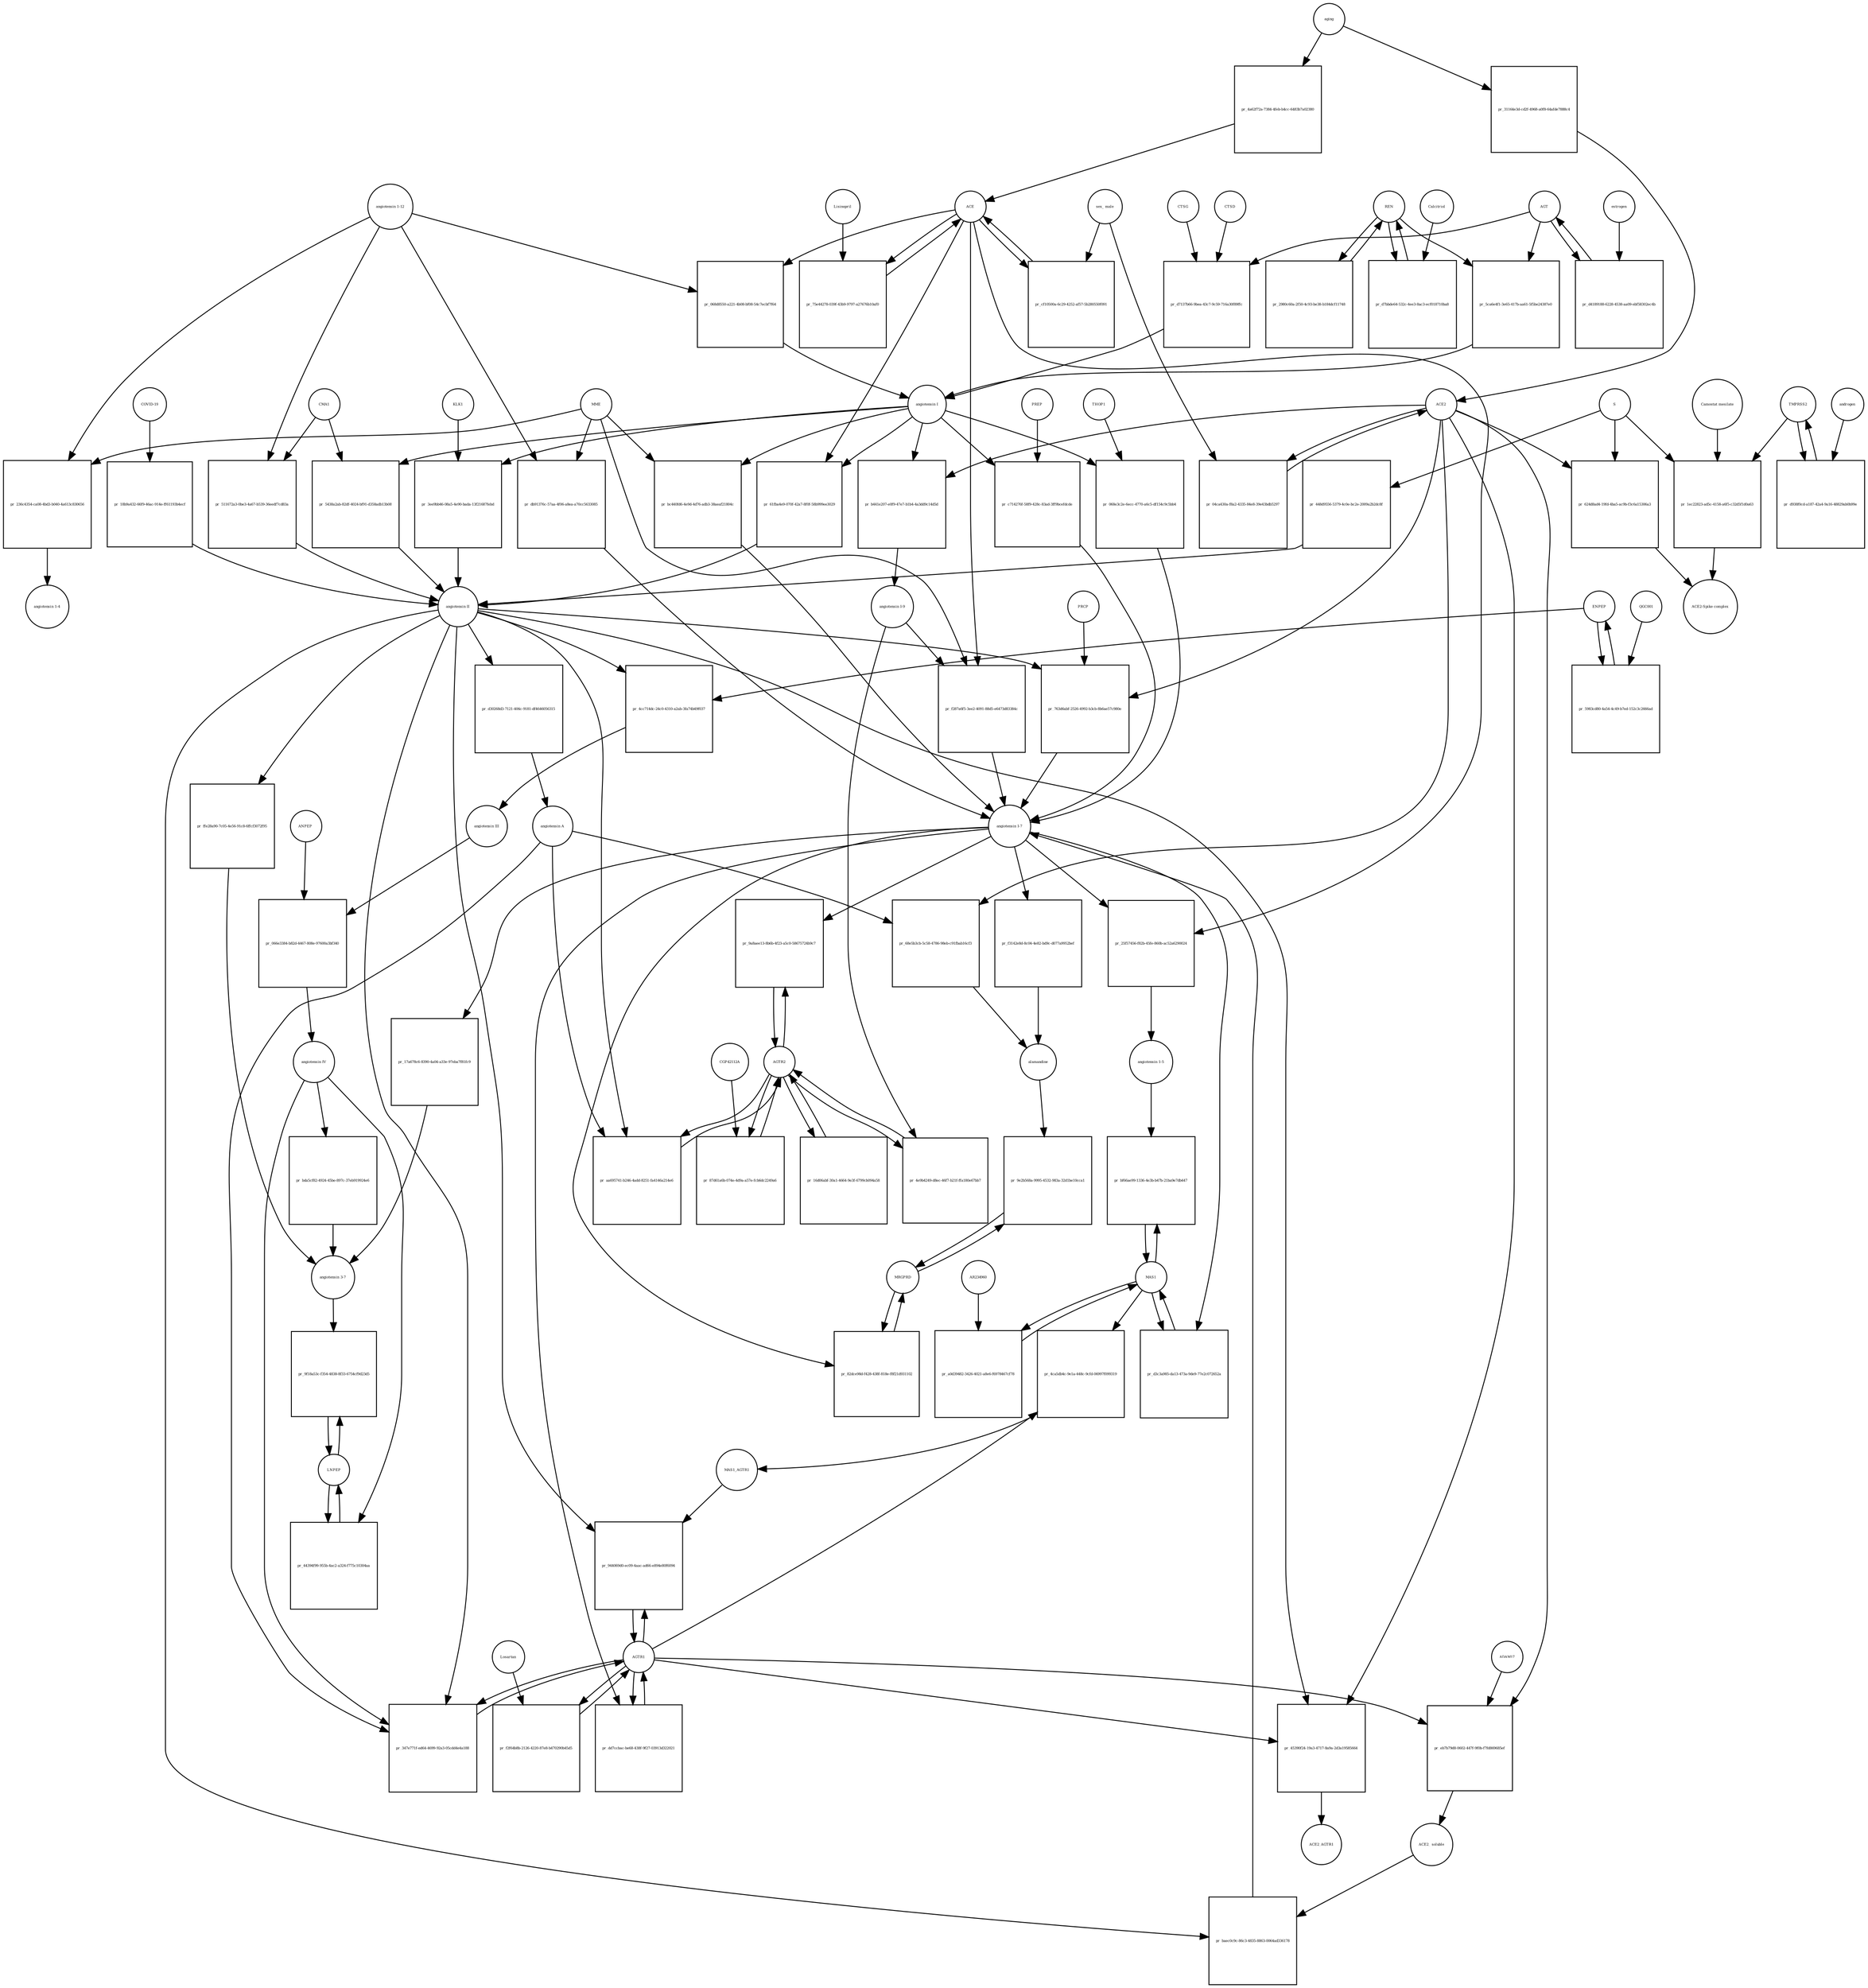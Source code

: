 strict digraph  {
"angiotensin I" [annotation="urn_miriam_obo.chebi_CHEBI%3A2718", bipartite=0, cls="simple chemical", fontsize=4, label="angiotensin I", shape=circle];
"pr_61fba4e9-070f-42a7-8f0f-58b999ee3029" [annotation="", bipartite=1, cls=process, fontsize=4, label="pr_61fba4e9-070f-42a7-8f0f-58b999ee3029", shape=square];
"angiotensin II" [annotation="urn_miriam_obo.chebi_CHEBI%3A2718", bipartite=0, cls="simple chemical", fontsize=4, label="angiotensin II", shape=circle];
ACE [annotation="urn_miriam_hgnc_HGNC%3A2707", bipartite=0, cls=macromolecule, fontsize=4, label=ACE, shape=circle];
"pr_b441e207-e0f9-47e7-b1b4-4a3dd9c14d5d" [annotation="", bipartite=1, cls=process, fontsize=4, label="pr_b441e207-e0f9-47e7-b1b4-4a3dd9c14d5d", shape=square];
"angiotensin I-9" [annotation="urn_miriam_obo.chebi_CHEBI%3A80128", bipartite=0, cls="simple chemical", fontsize=4, label="angiotensin I-9", shape=circle];
ACE2 [annotation="urn_miriam_hgnc_HGNC%3A13557", bipartite=0, cls=macromolecule, fontsize=4, label=ACE2, shape=circle];
"pr_f287a6f5-3ee2-4091-88d5-e6473d83384c" [annotation="", bipartite=1, cls=process, fontsize=4, label="pr_f287a6f5-3ee2-4091-88d5-e6473d83384c", shape=square];
"angiotensin I-7" [annotation="urn_miriam_obo.chebi_CHEBI%3A55438", bipartite=0, cls="simple chemical", fontsize=4, label="angiotensin I-7", shape=circle];
MME [annotation="urn_miriam_hgnc_HGNC%3A7154", bipartite=0, cls=macromolecule, fontsize=4, label=MME, shape=circle];
"pr_763d6abf-2526-4992-b3cb-8b6ae57c980e" [annotation="", bipartite=1, cls=process, fontsize=4, label="pr_763d6abf-2526-4992-b3cb-8b6ae57c980e", shape=square];
PRCP [annotation="urn_miriam_hgnc_HGNC%3A9344", bipartite=0, cls=macromolecule, fontsize=4, label=PRCP, shape=circle];
"pr_25f57456-f82b-45fe-860b-ac52a6290024" [annotation="", bipartite=1, cls=process, fontsize=4, label="pr_25f57456-f82b-45fe-860b-ac52a6290024", shape=square];
"angiotensin 1-5" [annotation="urn_miriam_obo.chebi_CHEBI%3A80129", bipartite=0, cls="simple chemical", fontsize=4, label="angiotensin 1-5", shape=circle];
REN [annotation="urn_miriam_hgnc_HGNC%3A9958", bipartite=0, cls=macromolecule, fontsize=4, label=REN, shape=circle];
"pr_d7bbde64-532c-4ee3-8ac3-ecf018710ba8" [annotation="", bipartite=1, cls="omitted process", fontsize=4, label="pr_d7bbde64-532c-4ee3-8ac3-ecf018710ba8", shape=square];
Calcitriol [annotation="urn_miriam_obo.chebi_CHEBI%3A17823", bipartite=0, cls="simple chemical", fontsize=4, label=Calcitriol, shape=circle];
AGT [annotation="urn_miriam_hgnc_HGNC%3A333", bipartite=0, cls=macromolecule, fontsize=4, label=AGT, shape=circle];
"pr_5ca6e4f1-3e65-417b-aa61-5f5be24387e0" [annotation="", bipartite=1, cls=process, fontsize=4, label="pr_5ca6e4f1-3e65-417b-aa61-5f5be24387e0", shape=square];
"pr_bc440fd6-4e9d-4d76-adb3-38aeaf21804c" [annotation="", bipartite=1, cls=process, fontsize=4, label="pr_bc440fd6-4e9d-4d76-adb3-38aeaf21804c", shape=square];
MAS1 [annotation="urn_miriam_hgnc_HGNC%3A6899", bipartite=0, cls=macromolecule, fontsize=4, label=MAS1, shape=circle];
"pr_bf66ae99-1336-4e3b-b47b-21ba9e7db447" [annotation="", bipartite=1, cls=process, fontsize=4, label="pr_bf66ae99-1336-4e3b-b47b-21ba9e7db447", shape=square];
"pr_f3142e8d-8c04-4e82-bd9c-d077a9952bef" [annotation="", bipartite=1, cls=process, fontsize=4, label="pr_f3142e8d-8c04-4e82-bd9c-d077a9952bef", shape=square];
alamandine [annotation="", bipartite=0, cls="simple chemical", fontsize=4, label=alamandine, shape=circle];
"pr_d30268d3-7121-406c-9181-df4646056315" [annotation="", bipartite=1, cls=process, fontsize=4, label="pr_d30268d3-7121-406c-9181-df4646056315", shape=square];
"angiotensin A" [annotation="urn_miriam_kegg.compound_C20970", bipartite=0, cls="simple chemical", fontsize=4, label="angiotensin A", shape=circle];
"pr_68e5b3cb-5c58-4786-98eb-c91fbab16cf3" [annotation="", bipartite=1, cls=process, fontsize=4, label="pr_68e5b3cb-5c58-4786-98eb-c91fbab16cf3", shape=square];
"pr_4cc714dc-24c0-4310-a2ab-3fa74b49f037" [annotation="", bipartite=1, cls=process, fontsize=4, label="pr_4cc714dc-24c0-4310-a2ab-3fa74b49f037", shape=square];
"angiotensin III" [annotation="urn_miriam_obo.chebi_CHEBI%3A89666", bipartite=0, cls="simple chemical", fontsize=4, label="angiotensin III", shape=circle];
ENPEP [annotation="", bipartite=0, cls=macromolecule, fontsize=4, label=ENPEP, shape=circle];
"pr_066e3384-b82d-4467-808e-97600a3bf340" [annotation="", bipartite=1, cls=process, fontsize=4, label="pr_066e3384-b82d-4467-808e-97600a3bf340", shape=square];
"angiotensin IV" [annotation="urn_miriam_pubmed_32333398|urn_miriam_obo.chebi_CHEBI%3A80127", bipartite=0, cls="simple chemical", fontsize=4, label="angiotensin IV", shape=circle];
"ANPEP " [annotation="urn_miriam_hgnc_HGNC%3A500", bipartite=0, cls=macromolecule, fontsize=4, label="ANPEP ", shape=circle];
AGTR2 [annotation="urn_miriam_hgnc_HGNC%3A338", bipartite=0, cls=macromolecule, fontsize=4, label=AGTR2, shape=circle];
"pr_87d61a6b-074e-4d9a-a57e-fcb6dc2249a6" [annotation="", bipartite=1, cls=process, fontsize=4, label="pr_87d61a6b-074e-4d9a-a57e-fcb6dc2249a6", shape=square];
CGP42112A [annotation="urn_miriam_obo.chebi_CHEBI%3A147302", bipartite=0, cls="simple chemical", fontsize=4, label=CGP42112A, shape=circle];
"pr_2980c60a-2f50-4c93-be38-b184dcf11748" [annotation="", bipartite=1, cls=process, fontsize=4, label="pr_2980c60a-2f50-4c93-be38-b184dcf11748", shape=square];
"pr_eb7b79d8-0602-447f-9f0b-f7fd869685ef" [annotation="", bipartite=1, cls=process, fontsize=4, label="pr_eb7b79d8-0602-447f-9f0b-f7fd869685ef", shape=square];
"ACE2_ soluble" [annotation="urn_miriam_hgnc.symbol_ACE2", bipartite=0, cls=macromolecule, fontsize=4, label="ACE2_ soluble", shape=circle];
ADAM17 [annotation="urn_miriam_hgnc_HGNC%3A195", bipartite=0, cls=macromolecule, fontsize=4, label=ADAM17, shape=circle];
AGTR1 [annotation="urn_miriam_hgnc_HGNC%3A336", bipartite=0, cls=macromolecule, fontsize=4, label=AGTR1, shape=circle];
"pr_aa695741-b246-4add-8251-fa4146a214e6" [annotation="", bipartite=1, cls=process, fontsize=4, label="pr_aa695741-b246-4add-8251-fa4146a214e6", shape=square];
"pr_31164e3d-cd2f-4968-a0f8-64afde7888c4" [annotation="", bipartite=1, cls=process, fontsize=4, label="pr_31164e3d-cd2f-4968-a0f8-64afde7888c4", shape=square];
aging [annotation="urn_miriam_obo.go_GO%3A0007568", bipartite=0, cls=phenotype, fontsize=4, label=aging, shape=circle];
MRGPRD [annotation="urn_miriam_hgnc_HGNC%3A29626", bipartite=0, cls=macromolecule, fontsize=4, label=MRGPRD, shape=circle];
"pr_9e2b568a-9995-4532-983a-32d1be10cca1" [annotation="", bipartite=1, cls=process, fontsize=4, label="pr_9e2b568a-9995-4532-983a-32d1be10cca1", shape=square];
"pr_baec0c9c-86c3-4835-8863-0064ad336178" [annotation="", bipartite=1, cls=process, fontsize=4, label="pr_baec0c9c-86c3-4835-8863-0064ad336178", shape=square];
"pr_4a62f72a-7384-4feb-b4cc-6483b7a02380" [annotation="", bipartite=1, cls=process, fontsize=4, label="pr_4a62f72a-7384-4feb-b4cc-6483b7a02380", shape=square];
"pr_04ca430a-f8a2-4335-84e8-39e43bdb5297" [annotation="", bipartite=1, cls=process, fontsize=4, label="pr_04ca430a-f8a2-4335-84e8-39e43bdb5297", shape=square];
"sex_ male" [annotation=urn_miriam_mesh_D008297, bipartite=0, cls=phenotype, fontsize=4, label="sex_ male", shape=circle];
"pr_448d9556-5379-4c0e-bc2e-2009a2b2dc8f" [annotation="", bipartite=1, cls=process, fontsize=4, label="pr_448d9556-5379-4c0e-bc2e-2009a2b2dc8f", shape=square];
S [annotation="urn_miriam_uniprot_P0DTC2|urn_miriam_uniprot_P59594", bipartite=0, cls=macromolecule, fontsize=4, label=S, shape=circle];
"pr_cf10500a-6c29-4252-af57-5b280550f091" [annotation="", bipartite=1, cls=process, fontsize=4, label="pr_cf10500a-6c29-4252-af57-5b280550f091", shape=square];
"pr_347e771f-ed64-4699-92a3-05cdd4e4a188" [annotation="", bipartite=1, cls=process, fontsize=4, label="pr_347e771f-ed64-4699-92a3-05cdd4e4a188", shape=square];
"pr_45390f24-19a3-4717-8a9a-2d3a19585664" [annotation="", bipartite=1, cls=process, fontsize=4, label="pr_45390f24-19a3-4717-8a9a-2d3a19585664", shape=square];
ACE2_AGTR1 [annotation=urn_miriam_pubmed_25225202, bipartite=0, cls=complex, fontsize=4, label=ACE2_AGTR1, shape=circle];
"pr_624d8ad4-19fd-4ba5-ac9b-f3c6a15306a3" [annotation="", bipartite=1, cls=process, fontsize=4, label="pr_624d8ad4-19fd-4ba5-ac9b-f3c6a15306a3", shape=square];
"ACE2-Spike complex" [annotation=urn_miriam_pubmed_32275855, bipartite=0, cls=complex, fontsize=4, label="ACE2-Spike complex", shape=circle];
"pr_18b9a432-66f9-46ac-914e-ff61193b4ecf" [annotation="", bipartite=1, cls=process, fontsize=4, label="pr_18b9a432-66f9-46ac-914e-ff61193b4ecf", shape=square];
"COVID-19" [annotation="urn_miriam_taxonomy_2697049|urn_miriam_mesh_C000657245", bipartite=0, cls=phenotype, fontsize=4, label="COVID-19", shape=circle];
"angiotensin 1-12" [annotation=urn_miriam_pubmed_27465904, bipartite=0, cls="simple chemical", fontsize=4, label="angiotensin 1-12", shape=circle];
"pr_511672a3-0be3-4a67-b539-36eedf7cd83a" [annotation="", bipartite=1, cls=process, fontsize=4, label="pr_511672a3-0be3-4a67-b539-36eedf7cd83a", shape=square];
CMA1 [annotation="urn_miriam_hgnc_HGNC%3A2097", bipartite=0, cls=macromolecule, fontsize=4, label=CMA1, shape=circle];
TMPRSS2 [annotation="urn_miriam_hgnc_HGNC%3A11876", bipartite=0, cls=macromolecule, fontsize=4, label=TMPRSS2, shape=circle];
"pr_d938f0cd-a187-42a4-9a16-48829ab0b99e" [annotation="", bipartite=1, cls="omitted process", fontsize=4, label="pr_d938f0cd-a187-42a4-9a16-48829ab0b99e", shape=square];
androgen [annotation="urn_miriam_obo.chebi_CHEBI%3A50113", bipartite=0, cls="simple chemical", fontsize=4, label=androgen, shape=circle];
"pr_d4189188-6228-4538-aa09-ebf58302ec4b" [annotation="", bipartite=1, cls="omitted process", fontsize=4, label="pr_d4189188-6228-4538-aa09-ebf58302ec4b", shape=square];
estrogen [annotation="urn_miriam_obo.chebi_CHEBI%3A50114", bipartite=0, cls="simple chemical", fontsize=4, label=estrogen, shape=circle];
"pr_236c4354-ca08-4bd3-b040-4a613c830656" [annotation="", bipartite=1, cls=process, fontsize=4, label="pr_236c4354-ca08-4bd3-b040-4a613c830656", shape=square];
"angiotensin 1-4" [annotation=urn_miriam_pubmed_22490446, bipartite=0, cls="simple chemical", fontsize=4, label="angiotensin 1-4", shape=circle];
"pr_4ca5db4c-9e1a-448c-9cfd-06997f099319" [annotation="", bipartite=1, cls=process, fontsize=4, label="pr_4ca5db4c-9e1a-448c-9cfd-06997f099319", shape=square];
MAS1_AGTR1 [annotation=urn_miriam_pubmed_15809376, bipartite=0, cls=complex, fontsize=4, label=MAS1_AGTR1, shape=circle];
"pr_944069d0-ec09-4aac-ad66-e894e80f6094" [annotation="", bipartite=1, cls=process, fontsize=4, label="pr_944069d0-ec09-4aac-ad66-e894e80f6094", shape=square];
"pr_75e44278-039f-43b9-9797-a27676b10af0" [annotation="", bipartite=1, cls=process, fontsize=4, label="pr_75e44278-039f-43b9-9797-a27676b10af0", shape=square];
Lisinopril [annotation="urn_miriam_obo.chebi_CHEBI%3A43755", bipartite=0, cls="simple chemical", fontsize=4, label=Lisinopril, shape=circle];
"pr_068d8550-a221-4b08-bf08-54c7ecbf7f64" [annotation="", bipartite=1, cls=process, fontsize=4, label="pr_068d8550-a221-4b08-bf08-54c7ecbf7f64", shape=square];
LNPEP [annotation="urn_miriam_hgnc_HGNC%3A6656", bipartite=0, cls=macromolecule, fontsize=4, label=LNPEP, shape=circle];
"pr_44394f99-955b-4ac2-a324-f775c10304aa" [annotation="", bipartite=1, cls=process, fontsize=4, label="pr_44394f99-955b-4ac2-a324-f775c10304aa", shape=square];
"pr_db91376c-57aa-4f06-a8ea-a70cc5633085" [annotation="", bipartite=1, cls=process, fontsize=4, label="pr_db91376c-57aa-4f06-a8ea-a70cc5633085", shape=square];
"pr_a0d39482-3426-4021-a8e6-f6978467cf78" [annotation="", bipartite=1, cls=process, fontsize=4, label="pr_a0d39482-3426-4021-a8e6-f6978467cf78", shape=square];
AR234960 [annotation="urn_miriam_pubchem.compound_146025955", bipartite=0, cls="simple chemical", fontsize=4, label=AR234960, shape=circle];
"pr_5983cd80-4a54-4c49-b7ed-152c3c2666ad" [annotation="", bipartite=1, cls=process, fontsize=4, label="pr_5983cd80-4a54-4c49-b7ed-152c3c2666ad", shape=square];
QGC001 [annotation=urn_miriam_pubmed_24337978, bipartite=0, cls="simple chemical", fontsize=4, label=QGC001, shape=circle];
"pr_d7137b66-9bea-43c7-9c59-716a30f89ffc" [annotation="", bipartite=1, cls=process, fontsize=4, label="pr_d7137b66-9bea-43c7-9c59-716a30f89ffc", shape=square];
CTSD [annotation="urn_miriam_hgnc_HGNC%3A2529", bipartite=0, cls=macromolecule, fontsize=4, label=CTSD, shape=circle];
CTSG [annotation="urn_miriam_hgnc_HGNC%3A2532", bipartite=0, cls=macromolecule, fontsize=4, label=CTSG, shape=circle];
"pr_5438a2ab-82df-4024-bf91-d358adb13b08" [annotation="", bipartite=1, cls=process, fontsize=4, label="pr_5438a2ab-82df-4024-bf91-d358adb13b08", shape=square];
"pr_3ee9bb46-08a5-4e90-bada-13f21687febd" [annotation="", bipartite=1, cls=process, fontsize=4, label="pr_3ee9bb46-08a5-4e90-bada-13f21687febd", shape=square];
KLK1 [annotation="urn_miriam_hgnc_HGNC%3A6357|urn_miriam_pubmed_6555043", bipartite=0, cls=macromolecule, fontsize=4, label=KLK1, shape=circle];
"pr_068e3c2e-6ecc-4770-a6c5-df154c9c5bb4" [annotation="", bipartite=1, cls=process, fontsize=4, label="pr_068e3c2e-6ecc-4770-a6c5-df154c9c5bb4", shape=square];
THOP1 [annotation="urn_miriam_hgnc_HGNC%3A11793", bipartite=0, cls=macromolecule, fontsize=4, label=THOP1, shape=circle];
"pr_c714276f-58f9-428c-83ad-3ff9bcefdcde" [annotation="", bipartite=1, cls=process, fontsize=4, label="pr_c714276f-58f9-428c-83ad-3ff9bcefdcde", shape=square];
PREP [annotation="urn_miriam_hgnc_HGNC%3A9358", bipartite=0, cls=macromolecule, fontsize=4, label=PREP, shape=circle];
"pr_f2f64b8b-2126-4220-87e8-b470290b45d5" [annotation="", bipartite=1, cls=process, fontsize=4, label="pr_f2f64b8b-2126-4220-87e8-b470290b45d5", shape=square];
Losartan [annotation="urn_miriam_obo.chebi_CHEBI%3A6541", bipartite=0, cls="simple chemical", fontsize=4, label=Losartan, shape=circle];
"pr_dd7ccbac-be68-438f-9f27-03913d322021" [annotation="", bipartite=1, cls=process, fontsize=4, label="pr_dd7ccbac-be68-438f-9f27-03913d322021", shape=square];
"pr_16d06abf-30a1-4664-9e3f-6799cb094a58" [annotation="", bipartite=1, cls=process, fontsize=4, label="pr_16d06abf-30a1-4664-9e3f-6799cb094a58", shape=square];
"pr_9a8aee13-8b6b-4f23-a5c0-58675724b9c7" [annotation="", bipartite=1, cls=process, fontsize=4, label="pr_9a8aee13-8b6b-4f23-a5c0-58675724b9c7", shape=square];
"pr_4e9b4249-d8ec-46f7-b21f-ffa180e67bb7" [annotation="", bipartite=1, cls=process, fontsize=4, label="pr_4e9b4249-d8ec-46f7-b21f-ffa180e67bb7", shape=square];
"pr_d3c3a985-da13-473a-9de9-77e2c072652a" [annotation="", bipartite=1, cls=process, fontsize=4, label="pr_d3c3a985-da13-473a-9de9-77e2c072652a", shape=square];
"pr_82dce98d-f428-438f-818e-f8f21d931102" [annotation="", bipartite=1, cls=process, fontsize=4, label="pr_82dce98d-f428-438f-818e-f8f21d931102", shape=square];
"pr_17a678c6-8390-4a04-a33e-97eba7f81fc9" [annotation="", bipartite=1, cls=process, fontsize=4, label="pr_17a678c6-8390-4a04-a33e-97eba7f81fc9", shape=square];
"angiotensin 3-7" [annotation=urn_miriam_pubmed_30934934, bipartite=0, cls="simple chemical", fontsize=4, label="angiotensin 3-7", shape=circle];
"pr_ffe28a90-7c05-4e56-91c8-6ffcf3072f95" [annotation="", bipartite=1, cls=process, fontsize=4, label="pr_ffe28a90-7c05-4e56-91c8-6ffcf3072f95", shape=square];
"pr_bda5cf82-4924-45be-897c-37eb919924e6" [annotation="", bipartite=1, cls=process, fontsize=4, label="pr_bda5cf82-4924-45be-897c-37eb919924e6", shape=square];
"pr_1ec22823-ad5c-4158-a6f5-c32d5f1d0a63" [annotation="", bipartite=1, cls="omitted process", fontsize=4, label="pr_1ec22823-ad5c-4158-a6f5-c32d5f1d0a63", shape=square];
"Camostat mesilate" [annotation="urn_miriam_obo.chebi_CHEBI%3A135632", bipartite=0, cls="simple chemical", fontsize=4, label="Camostat mesilate", shape=circle];
"pr_9f18a53c-f354-4838-8f33-6754cf9d23d5" [annotation="", bipartite=1, cls=process, fontsize=4, label="pr_9f18a53c-f354-4838-8f33-6754cf9d23d5", shape=square];
"angiotensin I" -> "pr_61fba4e9-070f-42a7-8f0f-58b999ee3029"  [annotation="", interaction_type=consumption];
"angiotensin I" -> "pr_b441e207-e0f9-47e7-b1b4-4a3dd9c14d5d"  [annotation="", interaction_type=consumption];
"angiotensin I" -> "pr_bc440fd6-4e9d-4d76-adb3-38aeaf21804c"  [annotation="", interaction_type=consumption];
"angiotensin I" -> "pr_5438a2ab-82df-4024-bf91-d358adb13b08"  [annotation="", interaction_type=consumption];
"angiotensin I" -> "pr_3ee9bb46-08a5-4e90-bada-13f21687febd"  [annotation="", interaction_type=consumption];
"angiotensin I" -> "pr_068e3c2e-6ecc-4770-a6c5-df154c9c5bb4"  [annotation="", interaction_type=consumption];
"angiotensin I" -> "pr_c714276f-58f9-428c-83ad-3ff9bcefdcde"  [annotation="", interaction_type=consumption];
"pr_61fba4e9-070f-42a7-8f0f-58b999ee3029" -> "angiotensin II"  [annotation="", interaction_type=production];
"angiotensin II" -> "pr_763d6abf-2526-4992-b3cb-8b6ae57c980e"  [annotation="", interaction_type=consumption];
"angiotensin II" -> "pr_d30268d3-7121-406c-9181-df4646056315"  [annotation="", interaction_type=consumption];
"angiotensin II" -> "pr_4cc714dc-24c0-4310-a2ab-3fa74b49f037"  [annotation="", interaction_type=consumption];
"angiotensin II" -> "pr_aa695741-b246-4add-8251-fa4146a214e6"  [annotation="urn_miriam_pubmed_17630322|urn_miriam_taxonomy_9606|urn_miriam_pubmed_17138938", interaction_type=stimulation];
"angiotensin II" -> "pr_baec0c9c-86c3-4835-8863-0064ad336178"  [annotation="", interaction_type=consumption];
"angiotensin II" -> "pr_347e771f-ed64-4699-92a3-05cdd4e4a188"  [annotation="urn_miriam_pubmed_17630322|urn_miriam_taxonomy_40674|urn_miriam_pubmed_26497614|urn_miriam_pubmed_32333398|urn_miriam_pubmed_17138938", interaction_type=stimulation];
"angiotensin II" -> "pr_45390f24-19a3-4717-8a9a-2d3a19585664"  [annotation="urn_miriam_pubmed_25225202|urn_miriam_taxonomy_40674", interaction_type=inhibition];
"angiotensin II" -> "pr_944069d0-ec09-4aac-ad66-e894e80f6094"  [annotation="urn_miriam_pubmed_15809376|urn_miriam_taxonomy_40674", interaction_type=stimulation];
"angiotensin II" -> "pr_ffe28a90-7c05-4e56-91c8-6ffcf3072f95"  [annotation="", interaction_type=consumption];
ACE -> "pr_61fba4e9-070f-42a7-8f0f-58b999ee3029"  [annotation="urn_miriam_taxonomy_9606|urn_miriam_pubmed_190881|urn_miriam_pubmed_10969042", interaction_type=catalysis];
ACE -> "pr_f287a6f5-3ee2-4091-88d5-e6473d83384c"  [annotation="urn_miriam_pubmed_15283675|urn_miriam_taxonomy_9606", interaction_type=catalysis];
ACE -> "pr_25f57456-f82b-45fe-860b-ac52a6290024"  [annotation="urn_miriam_pubmed_10969042|urn_miriam_taxonomy_9606", interaction_type=catalysis];
ACE -> "pr_cf10500a-6c29-4252-af57-5b280550f091"  [annotation="", interaction_type=consumption];
ACE -> "pr_75e44278-039f-43b9-9797-a27676b10af0"  [annotation="", interaction_type=consumption];
ACE -> "pr_068d8550-a221-4b08-bf08-54c7ecbf7f64"  [annotation="urn_miriam_pubmed_22490446|urn_miriam_taxonomy_10116", interaction_type=catalysis];
"pr_b441e207-e0f9-47e7-b1b4-4a3dd9c14d5d" -> "angiotensin I-9"  [annotation="", interaction_type=production];
"angiotensin I-9" -> "pr_f287a6f5-3ee2-4091-88d5-e6473d83384c"  [annotation="", interaction_type=consumption];
"angiotensin I-9" -> "pr_4e9b4249-d8ec-46f7-b21f-ffa180e67bb7"  [annotation="urn_miriam_pubmed_30048754|urn_miriam_taxonomy_10116", interaction_type=stimulation];
ACE2 -> "pr_b441e207-e0f9-47e7-b1b4-4a3dd9c14d5d"  [annotation="urn_miriam_pubmed_10969042|urn_miriam_taxonomy_9606", interaction_type=catalysis];
ACE2 -> "pr_763d6abf-2526-4992-b3cb-8b6ae57c980e"  [annotation="urn_miriam_taxonomy_10090|urn_miriam_pubmed_23392115", interaction_type=catalysis];
ACE2 -> "pr_68e5b3cb-5c58-4786-98eb-c91fbab16cf3"  [annotation="urn_miriam_pubmed_23446738|urn_miriam_taxonomy_9606", interaction_type=catalysis];
ACE2 -> "pr_eb7b79d8-0602-447f-9f0b-f7fd869685ef"  [annotation="", interaction_type=consumption];
ACE2 -> "pr_04ca430a-f8a2-4335-84e8-39e43bdb5297"  [annotation="", interaction_type=consumption];
ACE2 -> "pr_45390f24-19a3-4717-8a9a-2d3a19585664"  [annotation="", interaction_type=consumption];
ACE2 -> "pr_624d8ad4-19fd-4ba5-ac9b-f3c6a15306a3"  [annotation="", interaction_type=consumption];
"pr_f287a6f5-3ee2-4091-88d5-e6473d83384c" -> "angiotensin I-7"  [annotation="", interaction_type=production];
"angiotensin I-7" -> "pr_25f57456-f82b-45fe-860b-ac52a6290024"  [annotation="", interaction_type=consumption];
"angiotensin I-7" -> "pr_f3142e8d-8c04-4e82-bd9c-d077a9952bef"  [annotation="", interaction_type=consumption];
"angiotensin I-7" -> "pr_dd7ccbac-be68-438f-9f27-03913d322021"  [annotation="urn_miriam_pubmed_29928987|urn_miriam_taxonomy_9606", interaction_type=inhibition];
"angiotensin I-7" -> "pr_9a8aee13-8b6b-4f23-a5c0-58675724b9c7"  [annotation="urn_miriam_pubmed_15767466|urn_miriam_taxonomy_10116", interaction_type=stimulation];
"angiotensin I-7" -> "pr_d3c3a985-da13-473a-9de9-77e2c072652a"  [annotation="urn_miriam_pubmed_27217404|urn_miriam_taxonomy_9606", interaction_type=stimulation];
"angiotensin I-7" -> "pr_82dce98d-f428-438f-818e-f8f21d931102"  [annotation="urn_miriam_pubmed_27217404|urn_miriam_taxonomy_9606", interaction_type=stimulation];
"angiotensin I-7" -> "pr_17a678c6-8390-4a04-a33e-97eba7f81fc9"  [annotation="", interaction_type=consumption];
MME -> "pr_f287a6f5-3ee2-4091-88d5-e6473d83384c"  [annotation="urn_miriam_pubmed_15283675|urn_miriam_taxonomy_9606", interaction_type=catalysis];
MME -> "pr_bc440fd6-4e9d-4d76-adb3-38aeaf21804c"  [annotation="urn_miriam_taxonomy_9606|urn_miriam_pubmed_15283675", interaction_type=catalysis];
MME -> "pr_236c4354-ca08-4bd3-b040-4a613c830656"  [annotation="urn_miriam_pubmed_22490446|urn_miriam_taxonomy_10116", interaction_type=catalysis];
MME -> "pr_db91376c-57aa-4f06-a8ea-a70cc5633085"  [annotation="urn_miriam_pubmed_22490446|urn_miriam_taxonomy_10116", interaction_type=catalysis];
"pr_763d6abf-2526-4992-b3cb-8b6ae57c980e" -> "angiotensin I-7"  [annotation="", interaction_type=production];
PRCP -> "pr_763d6abf-2526-4992-b3cb-8b6ae57c980e"  [annotation="urn_miriam_taxonomy_10090|urn_miriam_pubmed_23392115", interaction_type=catalysis];
"pr_25f57456-f82b-45fe-860b-ac52a6290024" -> "angiotensin 1-5"  [annotation="", interaction_type=production];
"angiotensin 1-5" -> "pr_bf66ae99-1336-4e3b-b47b-21ba9e7db447"  [annotation="urn_miriam_pubmed_27660028|urn_miriam_taxonomy_10116|urn_miriam_taxonomy_9606|urn_miriam_pubmed_27217404", interaction_type=stimulation];
REN -> "pr_d7bbde64-532c-4ee3-8ac3-ecf018710ba8"  [annotation="", interaction_type=consumption];
REN -> "pr_5ca6e4f1-3e65-417b-aa61-5f5be24387e0"  [annotation="urn_miriam_pubmed_10585461|urn_miriam_pubmed_30934934|urn_miriam_pubmed_6172448|urn_miriam_taxonomy_9606", interaction_type=catalysis];
REN -> "pr_2980c60a-2f50-4c93-be38-b184dcf11748"  [annotation="", interaction_type=consumption];
"pr_d7bbde64-532c-4ee3-8ac3-ecf018710ba8" -> REN  [annotation="", interaction_type=production];
Calcitriol -> "pr_d7bbde64-532c-4ee3-8ac3-ecf018710ba8"  [annotation="", interaction_type=inhibition];
AGT -> "pr_5ca6e4f1-3e65-417b-aa61-5f5be24387e0"  [annotation="", interaction_type=consumption];
AGT -> "pr_d4189188-6228-4538-aa09-ebf58302ec4b"  [annotation="", interaction_type=consumption];
AGT -> "pr_d7137b66-9bea-43c7-9c59-716a30f89ffc"  [annotation="", interaction_type=consumption];
"pr_5ca6e4f1-3e65-417b-aa61-5f5be24387e0" -> "angiotensin I"  [annotation="", interaction_type=production];
"pr_bc440fd6-4e9d-4d76-adb3-38aeaf21804c" -> "angiotensin I-7"  [annotation="", interaction_type=production];
MAS1 -> "pr_bf66ae99-1336-4e3b-b47b-21ba9e7db447"  [annotation="", interaction_type=consumption];
MAS1 -> "pr_4ca5db4c-9e1a-448c-9cfd-06997f099319"  [annotation="", interaction_type=consumption];
MAS1 -> "pr_a0d39482-3426-4021-a8e6-f6978467cf78"  [annotation="", interaction_type=consumption];
MAS1 -> "pr_d3c3a985-da13-473a-9de9-77e2c072652a"  [annotation="", interaction_type=consumption];
"pr_bf66ae99-1336-4e3b-b47b-21ba9e7db447" -> MAS1  [annotation="", interaction_type=production];
"pr_f3142e8d-8c04-4e82-bd9c-d077a9952bef" -> alamandine  [annotation="", interaction_type=production];
alamandine -> "pr_9e2b568a-9995-4532-983a-32d1be10cca1"  [annotation="urn_miriam_pubmed_23446738|urn_miriam_taxonomy_9606", interaction_type=stimulation];
"pr_d30268d3-7121-406c-9181-df4646056315" -> "angiotensin A"  [annotation="", interaction_type=production];
"angiotensin A" -> "pr_68e5b3cb-5c58-4786-98eb-c91fbab16cf3"  [annotation="", interaction_type=consumption];
"angiotensin A" -> "pr_aa695741-b246-4add-8251-fa4146a214e6"  [annotation="urn_miriam_pubmed_17630322|urn_miriam_taxonomy_9606|urn_miriam_pubmed_17138938", interaction_type=stimulation];
"angiotensin A" -> "pr_347e771f-ed64-4699-92a3-05cdd4e4a188"  [annotation="urn_miriam_pubmed_17630322|urn_miriam_taxonomy_40674|urn_miriam_pubmed_26497614|urn_miriam_pubmed_32333398|urn_miriam_pubmed_17138938", interaction_type=stimulation];
"pr_68e5b3cb-5c58-4786-98eb-c91fbab16cf3" -> alamandine  [annotation="", interaction_type=production];
"pr_4cc714dc-24c0-4310-a2ab-3fa74b49f037" -> "angiotensin III"  [annotation="", interaction_type=production];
"angiotensin III" -> "pr_066e3384-b82d-4467-808e-97600a3bf340"  [annotation="", interaction_type=consumption];
ENPEP -> "pr_4cc714dc-24c0-4310-a2ab-3fa74b49f037"  [annotation="urn_miriam_pubmed_8876246|urn_miriam_taxonomy_10090", interaction_type=catalysis];
ENPEP -> "pr_5983cd80-4a54-4c49-b7ed-152c3c2666ad"  [annotation="", interaction_type=consumption];
"pr_066e3384-b82d-4467-808e-97600a3bf340" -> "angiotensin IV"  [annotation="", interaction_type=production];
"angiotensin IV" -> "pr_347e771f-ed64-4699-92a3-05cdd4e4a188"  [annotation="urn_miriam_pubmed_17630322|urn_miriam_taxonomy_40674|urn_miriam_pubmed_26497614|urn_miriam_pubmed_32333398|urn_miriam_pubmed_17138938", interaction_type=stimulation];
"angiotensin IV" -> "pr_44394f99-955b-4ac2-a324-f775c10304aa"  [annotation="urn_miriam_pubmed_11707427|urn_miriam_taxonomy_10090", interaction_type=stimulation];
"angiotensin IV" -> "pr_bda5cf82-4924-45be-897c-37eb919924e6"  [annotation="", interaction_type=consumption];
"ANPEP " -> "pr_066e3384-b82d-4467-808e-97600a3bf340"  [annotation="urn_miriam_pubmed_8876246|urn_miriam_taxonomy_10090", interaction_type=catalysis];
AGTR2 -> "pr_87d61a6b-074e-4d9a-a57e-fcb6dc2249a6"  [annotation="", interaction_type=consumption];
AGTR2 -> "pr_aa695741-b246-4add-8251-fa4146a214e6"  [annotation="", interaction_type=consumption];
AGTR2 -> "pr_16d06abf-30a1-4664-9e3f-6799cb094a58"  [annotation="", interaction_type=consumption];
AGTR2 -> "pr_9a8aee13-8b6b-4f23-a5c0-58675724b9c7"  [annotation="", interaction_type=consumption];
AGTR2 -> "pr_4e9b4249-d8ec-46f7-b21f-ffa180e67bb7"  [annotation="", interaction_type=consumption];
"pr_87d61a6b-074e-4d9a-a57e-fcb6dc2249a6" -> AGTR2  [annotation="", interaction_type=production];
CGP42112A -> "pr_87d61a6b-074e-4d9a-a57e-fcb6dc2249a6"  [annotation=urn_miriam_pubmed_25014541, interaction_type=stimulation];
"pr_2980c60a-2f50-4c93-be38-b184dcf11748" -> REN  [annotation="", interaction_type=production];
"pr_eb7b79d8-0602-447f-9f0b-f7fd869685ef" -> "ACE2_ soluble"  [annotation="", interaction_type=production];
"ACE2_ soluble" -> "pr_baec0c9c-86c3-4835-8863-0064ad336178"  [annotation="urn_miriam_pubmed_28512108|urn_miriam_taxonomy_9606", interaction_type=stimulation];
ADAM17 -> "pr_eb7b79d8-0602-447f-9f0b-f7fd869685ef"  [annotation="urn_miriam_pubmed_24227843|urn_miriam_taxonomy_9606|urn_miriam_pubmed_32333398|urn_miriam_pubmed_28512108", interaction_type=catalysis];
AGTR1 -> "pr_eb7b79d8-0602-447f-9f0b-f7fd869685ef"  [annotation="urn_miriam_pubmed_24227843|urn_miriam_taxonomy_9606|urn_miriam_pubmed_32333398|urn_miriam_pubmed_28512108", interaction_type=stimulation];
AGTR1 -> "pr_347e771f-ed64-4699-92a3-05cdd4e4a188"  [annotation="", interaction_type=consumption];
AGTR1 -> "pr_45390f24-19a3-4717-8a9a-2d3a19585664"  [annotation="", interaction_type=consumption];
AGTR1 -> "pr_4ca5db4c-9e1a-448c-9cfd-06997f099319"  [annotation="", interaction_type=consumption];
AGTR1 -> "pr_944069d0-ec09-4aac-ad66-e894e80f6094"  [annotation="", interaction_type=consumption];
AGTR1 -> "pr_f2f64b8b-2126-4220-87e8-b470290b45d5"  [annotation="", interaction_type=consumption];
AGTR1 -> "pr_dd7ccbac-be68-438f-9f27-03913d322021"  [annotation="", interaction_type=consumption];
"pr_aa695741-b246-4add-8251-fa4146a214e6" -> AGTR2  [annotation="", interaction_type=production];
"pr_31164e3d-cd2f-4968-a0f8-64afde7888c4" -> ACE2  [annotation="", interaction_type=production];
aging -> "pr_31164e3d-cd2f-4968-a0f8-64afde7888c4"  [annotation="urn_miriam_pubmed_20689271|urn_miriam_taxonomy_10116", interaction_type=inhibition];
aging -> "pr_4a62f72a-7384-4feb-b4cc-6483b7a02380"  [annotation="urn_miriam_pubmed_20689271|urn_miriam_taxonomy_10116", interaction_type=stimulation];
MRGPRD -> "pr_9e2b568a-9995-4532-983a-32d1be10cca1"  [annotation="", interaction_type=consumption];
MRGPRD -> "pr_82dce98d-f428-438f-818e-f8f21d931102"  [annotation="", interaction_type=consumption];
"pr_9e2b568a-9995-4532-983a-32d1be10cca1" -> MRGPRD  [annotation="", interaction_type=production];
"pr_baec0c9c-86c3-4835-8863-0064ad336178" -> "angiotensin I-7"  [annotation="", interaction_type=production];
"pr_4a62f72a-7384-4feb-b4cc-6483b7a02380" -> ACE  [annotation="", interaction_type=production];
"pr_04ca430a-f8a2-4335-84e8-39e43bdb5297" -> ACE2  [annotation="", interaction_type=production];
"sex_ male" -> "pr_04ca430a-f8a2-4335-84e8-39e43bdb5297"  [annotation="urn_miriam_pubmed_26171856|urn_miriam_taxonomy_10116", interaction_type=stimulation];
"sex_ male" -> "pr_cf10500a-6c29-4252-af57-5b280550f091"  [annotation="urn_miriam_pubmed_26171856|urn_miriam_taxonomy_10116", interaction_type=stimulation];
"pr_448d9556-5379-4c0e-bc2e-2009a2b2dc8f" -> "angiotensin II"  [annotation="", interaction_type=production];
S -> "pr_448d9556-5379-4c0e-bc2e-2009a2b2dc8f"  [annotation="urn_miriam_pubmed_16007097|urn_miriam_taxonomy_10090", interaction_type=stimulation];
S -> "pr_624d8ad4-19fd-4ba5-ac9b-f3c6a15306a3"  [annotation="", interaction_type=consumption];
S -> "pr_1ec22823-ad5c-4158-a6f5-c32d5f1d0a63"  [annotation="", interaction_type=consumption];
"pr_cf10500a-6c29-4252-af57-5b280550f091" -> ACE  [annotation="", interaction_type=production];
"pr_347e771f-ed64-4699-92a3-05cdd4e4a188" -> AGTR1  [annotation="", interaction_type=production];
"pr_45390f24-19a3-4717-8a9a-2d3a19585664" -> ACE2_AGTR1  [annotation="", interaction_type=production];
"pr_624d8ad4-19fd-4ba5-ac9b-f3c6a15306a3" -> "ACE2-Spike complex"  [annotation="", interaction_type=production];
"pr_18b9a432-66f9-46ac-914e-ff61193b4ecf" -> "angiotensin II"  [annotation="", interaction_type=production];
"COVID-19" -> "pr_18b9a432-66f9-46ac-914e-ff61193b4ecf"  [annotation="urn_miriam_pubmed_32048163|urn_miriam_taxonomy_9606", interaction_type=stimulation];
"angiotensin 1-12" -> "pr_511672a3-0be3-4a67-b539-36eedf7cd83a"  [annotation="", interaction_type=consumption];
"angiotensin 1-12" -> "pr_236c4354-ca08-4bd3-b040-4a613c830656"  [annotation="", interaction_type=consumption];
"angiotensin 1-12" -> "pr_068d8550-a221-4b08-bf08-54c7ecbf7f64"  [annotation="", interaction_type=consumption];
"angiotensin 1-12" -> "pr_db91376c-57aa-4f06-a8ea-a70cc5633085"  [annotation="", interaction_type=consumption];
"pr_511672a3-0be3-4a67-b539-36eedf7cd83a" -> "angiotensin II"  [annotation="", interaction_type=production];
CMA1 -> "pr_511672a3-0be3-4a67-b539-36eedf7cd83a"  [annotation="urn_miriam_pubmed_22180785|urn_miriam_taxonomy_9606", interaction_type=catalysis];
CMA1 -> "pr_5438a2ab-82df-4024-bf91-d358adb13b08"  [annotation="urn_miriam_pubmed_2266130|urn_miriam_taxonomy_9606", interaction_type=catalysis];
TMPRSS2 -> "pr_d938f0cd-a187-42a4-9a16-48829ab0b99e"  [annotation="", interaction_type=consumption];
TMPRSS2 -> "pr_1ec22823-ad5c-4158-a6f5-c32d5f1d0a63"  [annotation="urn_miriam_pubmed_32142651|urn_miriam_taxonomy_9606", interaction_type=stimulation];
"pr_d938f0cd-a187-42a4-9a16-48829ab0b99e" -> TMPRSS2  [annotation="", interaction_type=production];
androgen -> "pr_d938f0cd-a187-42a4-9a16-48829ab0b99e"  [annotation="urn_miriam_pubmed_10485450|urn_miriam_taxonomy_9606", interaction_type=stimulation];
"pr_d4189188-6228-4538-aa09-ebf58302ec4b" -> AGT  [annotation="", interaction_type=production];
estrogen -> "pr_d4189188-6228-4538-aa09-ebf58302ec4b"  [annotation=urn_miriam_pubmed_30934934, interaction_type=stimulation];
"pr_236c4354-ca08-4bd3-b040-4a613c830656" -> "angiotensin 1-4"  [annotation="", interaction_type=production];
"pr_4ca5db4c-9e1a-448c-9cfd-06997f099319" -> MAS1_AGTR1  [annotation="", interaction_type=production];
MAS1_AGTR1 -> "pr_944069d0-ec09-4aac-ad66-e894e80f6094"  [annotation="urn_miriam_pubmed_15809376|urn_miriam_taxonomy_40674", interaction_type=inhibition];
"pr_944069d0-ec09-4aac-ad66-e894e80f6094" -> AGTR1  [annotation="", interaction_type=production];
"pr_75e44278-039f-43b9-9797-a27676b10af0" -> ACE  [annotation="", interaction_type=production];
Lisinopril -> "pr_75e44278-039f-43b9-9797-a27676b10af0"  [annotation=urn_miriam_pubmed_2550696, interaction_type=inhibition];
"pr_068d8550-a221-4b08-bf08-54c7ecbf7f64" -> "angiotensin I"  [annotation="", interaction_type=production];
LNPEP -> "pr_44394f99-955b-4ac2-a324-f775c10304aa"  [annotation="", interaction_type=consumption];
LNPEP -> "pr_9f18a53c-f354-4838-8f33-6754cf9d23d5"  [annotation="", interaction_type=consumption];
"pr_44394f99-955b-4ac2-a324-f775c10304aa" -> LNPEP  [annotation="", interaction_type=production];
"pr_db91376c-57aa-4f06-a8ea-a70cc5633085" -> "angiotensin I-7"  [annotation="", interaction_type=production];
"pr_a0d39482-3426-4021-a8e6-f6978467cf78" -> MAS1  [annotation="", interaction_type=production];
AR234960 -> "pr_a0d39482-3426-4021-a8e6-f6978467cf78"  [annotation=urn_miriam_pubmed_29287092, interaction_type=stimulation];
"pr_5983cd80-4a54-4c49-b7ed-152c3c2666ad" -> ENPEP  [annotation="", interaction_type=production];
QGC001 -> "pr_5983cd80-4a54-4c49-b7ed-152c3c2666ad"  [annotation="", interaction_type=inhibition];
"pr_d7137b66-9bea-43c7-9c59-716a30f89ffc" -> "angiotensin I"  [annotation="", interaction_type=production];
CTSD -> "pr_d7137b66-9bea-43c7-9c59-716a30f89ffc"  [annotation="urn_miriam_pubmed_6172448|urn_miriam_taxonomy_9606", interaction_type=catalysis];
CTSG -> "pr_d7137b66-9bea-43c7-9c59-716a30f89ffc"  [annotation="urn_miriam_pubmed_6172448|urn_miriam_taxonomy_9606", interaction_type=catalysis];
"pr_5438a2ab-82df-4024-bf91-d358adb13b08" -> "angiotensin II"  [annotation="", interaction_type=production];
"pr_3ee9bb46-08a5-4e90-bada-13f21687febd" -> "angiotensin II"  [annotation="", interaction_type=production];
KLK1 -> "pr_3ee9bb46-08a5-4e90-bada-13f21687febd"  [annotation="urn_miriam_taxonomy_9823|urn_miriam_pubmed_6555043", interaction_type=catalysis];
"pr_068e3c2e-6ecc-4770-a6c5-df154c9c5bb4" -> "angiotensin I-7"  [annotation="", interaction_type=production];
THOP1 -> "pr_068e3c2e-6ecc-4770-a6c5-df154c9c5bb4"  [annotation="urn_miriam_pubmed_24041943|urn_miriam_taxonomy_10116", interaction_type=catalysis];
"pr_c714276f-58f9-428c-83ad-3ff9bcefdcde" -> "angiotensin I-7"  [annotation="", interaction_type=production];
PREP -> "pr_c714276f-58f9-428c-83ad-3ff9bcefdcde"  [annotation="urn_miriam_pubmed_23463883|urn_miriam_taxonomy_40674", interaction_type=catalysis];
"pr_f2f64b8b-2126-4220-87e8-b470290b45d5" -> AGTR1  [annotation="", interaction_type=production];
Losartan -> "pr_f2f64b8b-2126-4220-87e8-b470290b45d5"  [annotation="urn_miriam_pubmed_24530803|urn_miriam_taxonomy_8355", interaction_type=inhibition];
"pr_dd7ccbac-be68-438f-9f27-03913d322021" -> AGTR1  [annotation="", interaction_type=production];
"pr_16d06abf-30a1-4664-9e3f-6799cb094a58" -> AGTR2  [annotation="", interaction_type=production];
"pr_9a8aee13-8b6b-4f23-a5c0-58675724b9c7" -> AGTR2  [annotation="", interaction_type=production];
"pr_4e9b4249-d8ec-46f7-b21f-ffa180e67bb7" -> AGTR2  [annotation="", interaction_type=production];
"pr_d3c3a985-da13-473a-9de9-77e2c072652a" -> MAS1  [annotation="", interaction_type=production];
"pr_82dce98d-f428-438f-818e-f8f21d931102" -> MRGPRD  [annotation="", interaction_type=production];
"pr_17a678c6-8390-4a04-a33e-97eba7f81fc9" -> "angiotensin 3-7"  [annotation="", interaction_type=production];
"angiotensin 3-7" -> "pr_9f18a53c-f354-4838-8f33-6754cf9d23d5"  [annotation=urn_miriam_pubmed_30934934, interaction_type=stimulation];
"pr_ffe28a90-7c05-4e56-91c8-6ffcf3072f95" -> "angiotensin 3-7"  [annotation="", interaction_type=production];
"pr_bda5cf82-4924-45be-897c-37eb919924e6" -> "angiotensin 3-7"  [annotation="", interaction_type=production];
"pr_1ec22823-ad5c-4158-a6f5-c32d5f1d0a63" -> "ACE2-Spike complex"  [annotation="", interaction_type=production];
"Camostat mesilate" -> "pr_1ec22823-ad5c-4158-a6f5-c32d5f1d0a63"  [annotation="urn_miriam_pubmed_32142651|urn_miriam_taxonomy_9606", interaction_type=inhibition];
"pr_9f18a53c-f354-4838-8f33-6754cf9d23d5" -> LNPEP  [annotation="", interaction_type=production];
}
